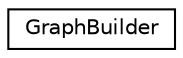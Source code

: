 digraph "Graphical Class Hierarchy"
{
 // LATEX_PDF_SIZE
  edge [fontname="Helvetica",fontsize="10",labelfontname="Helvetica",labelfontsize="10"];
  node [fontname="Helvetica",fontsize="10",shape=record];
  rankdir="LR";
  Node0 [label="GraphBuilder",height=0.2,width=0.4,color="black", fillcolor="white", style="filled",URL="$classarm__compute_1_1graph_1_1_graph_builder.xhtml",tooltip="Graph builder class."];
}
